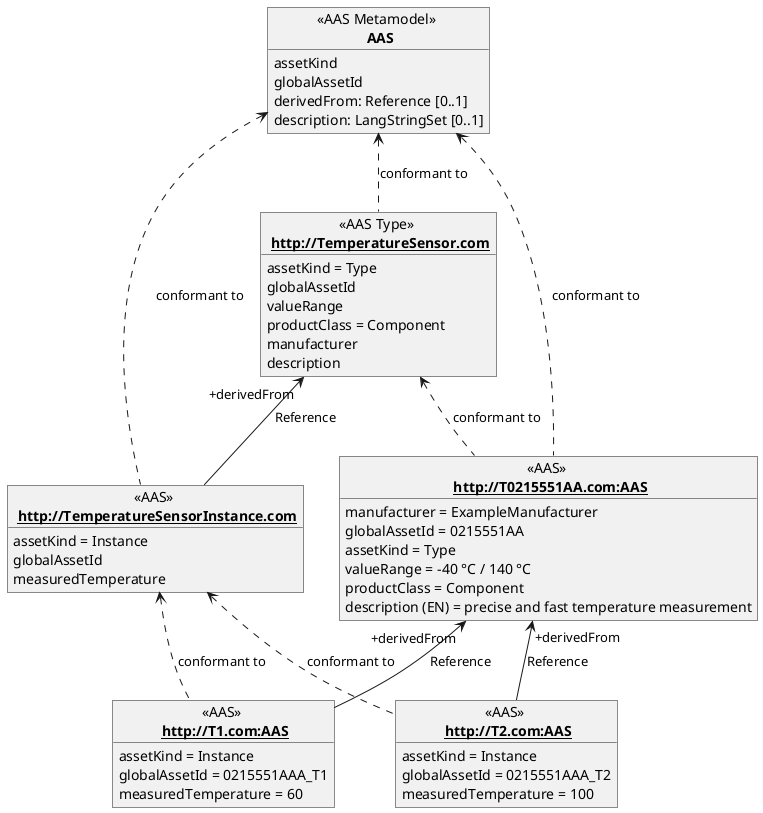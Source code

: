 @startuml


object "<<AAS Metamodel>> \n **AAS**" as AAS_Metamodel {
  assetKind
  globalAssetId
  derivedFrom: Reference [0..1]
  description: LangStringSet [0..1]
}

object "<<AAS Type>> \n __**http://TemperatureSensor.com**__" as TemperatureSensor {
  assetKind = Type
  globalAssetId
  valueRange
  productClass = Component
  manufacturer
  description
}

object "<<AAS>> \n __**http://TemperatureSensorInstance.com**__" as TemperatureSensorInstance {
  assetKind = Instance
  globalAssetId
  measuredTemperature
}

object "<<AAS>> \n __**http://T0215551AA.com:AAS**__" as AAS0 {
  manufacturer = ExampleManufacturer
  globalAssetId = 0215551AA
  assetKind = Type
  valueRange = -40 °C / 140 °C
  productClass = Component
  description (EN) = precise and fast temperature measurement
}

object "<<AAS>> \n __**http://T1.com:AAS**__" as AAS1 {
  assetKind = Instance
  globalAssetId = 0215551AAA_T1
  measuredTemperature = 60
}

object "<<AAS>> \n __**http://T2.com:AAS**__" as AAS2 {
  assetKind = Instance
  globalAssetId = 0215551AAA_T2
  measuredTemperature = 100
}


AAS_Metamodel <.. TemperatureSensor : conformant to
AAS_Metamodel <.. AAS0 : conformant to
AAS_Metamodel <.. TemperatureSensorInstance : conformant to
TemperatureSensor <.. AAS0  : conformant to
TemperatureSensor "+derivedFrom" <-- TemperatureSensorInstance :Reference
AAS0 "+derivedFrom" <-- AAS1 :Reference
AAS0 "+derivedFrom" <-- AAS2 :Reference
TemperatureSensorInstance <.. AAS1  : conformant to
TemperatureSensorInstance <.. AAS2  : conformant to

@enduml
